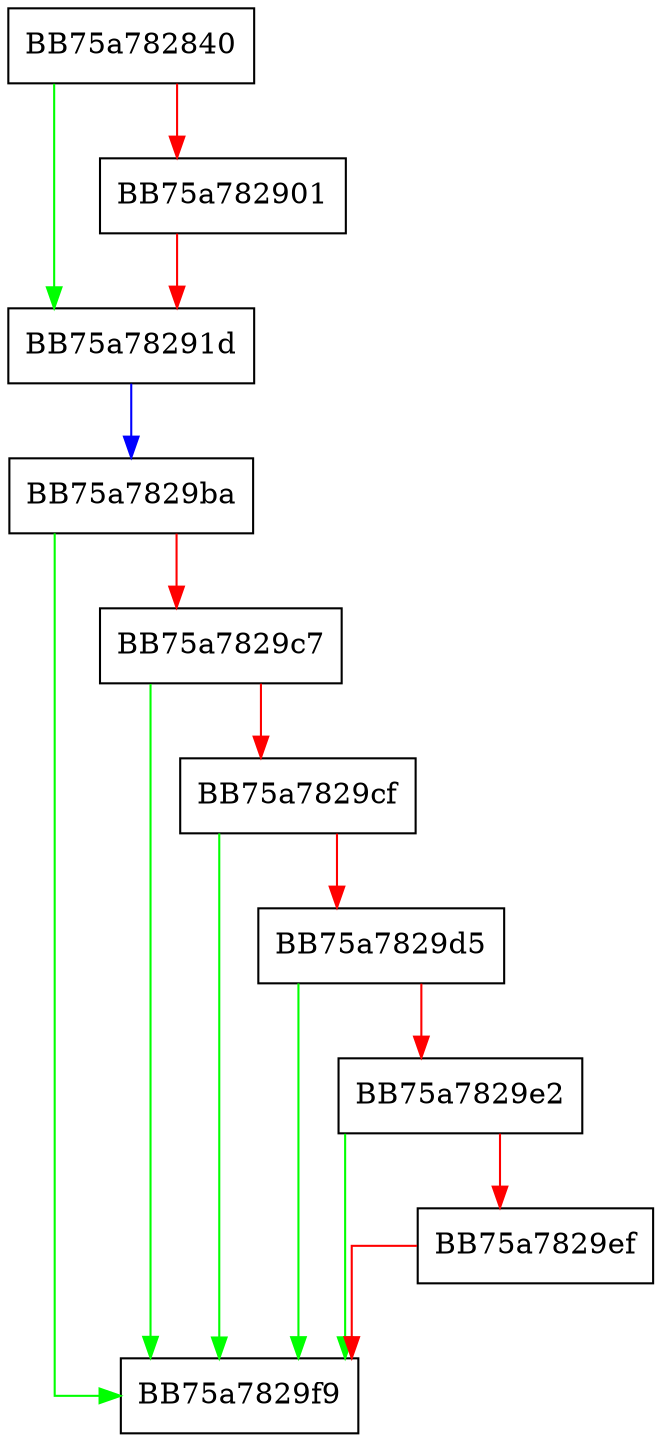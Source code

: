 digraph CxxCallCatchBlock {
  node [shape="box"];
  graph [splines=ortho];
  BB75a782840 -> BB75a78291d [color="green"];
  BB75a782840 -> BB75a782901 [color="red"];
  BB75a782901 -> BB75a78291d [color="red"];
  BB75a78291d -> BB75a7829ba [color="blue"];
  BB75a7829ba -> BB75a7829f9 [color="green"];
  BB75a7829ba -> BB75a7829c7 [color="red"];
  BB75a7829c7 -> BB75a7829f9 [color="green"];
  BB75a7829c7 -> BB75a7829cf [color="red"];
  BB75a7829cf -> BB75a7829f9 [color="green"];
  BB75a7829cf -> BB75a7829d5 [color="red"];
  BB75a7829d5 -> BB75a7829f9 [color="green"];
  BB75a7829d5 -> BB75a7829e2 [color="red"];
  BB75a7829e2 -> BB75a7829f9 [color="green"];
  BB75a7829e2 -> BB75a7829ef [color="red"];
  BB75a7829ef -> BB75a7829f9 [color="red"];
}